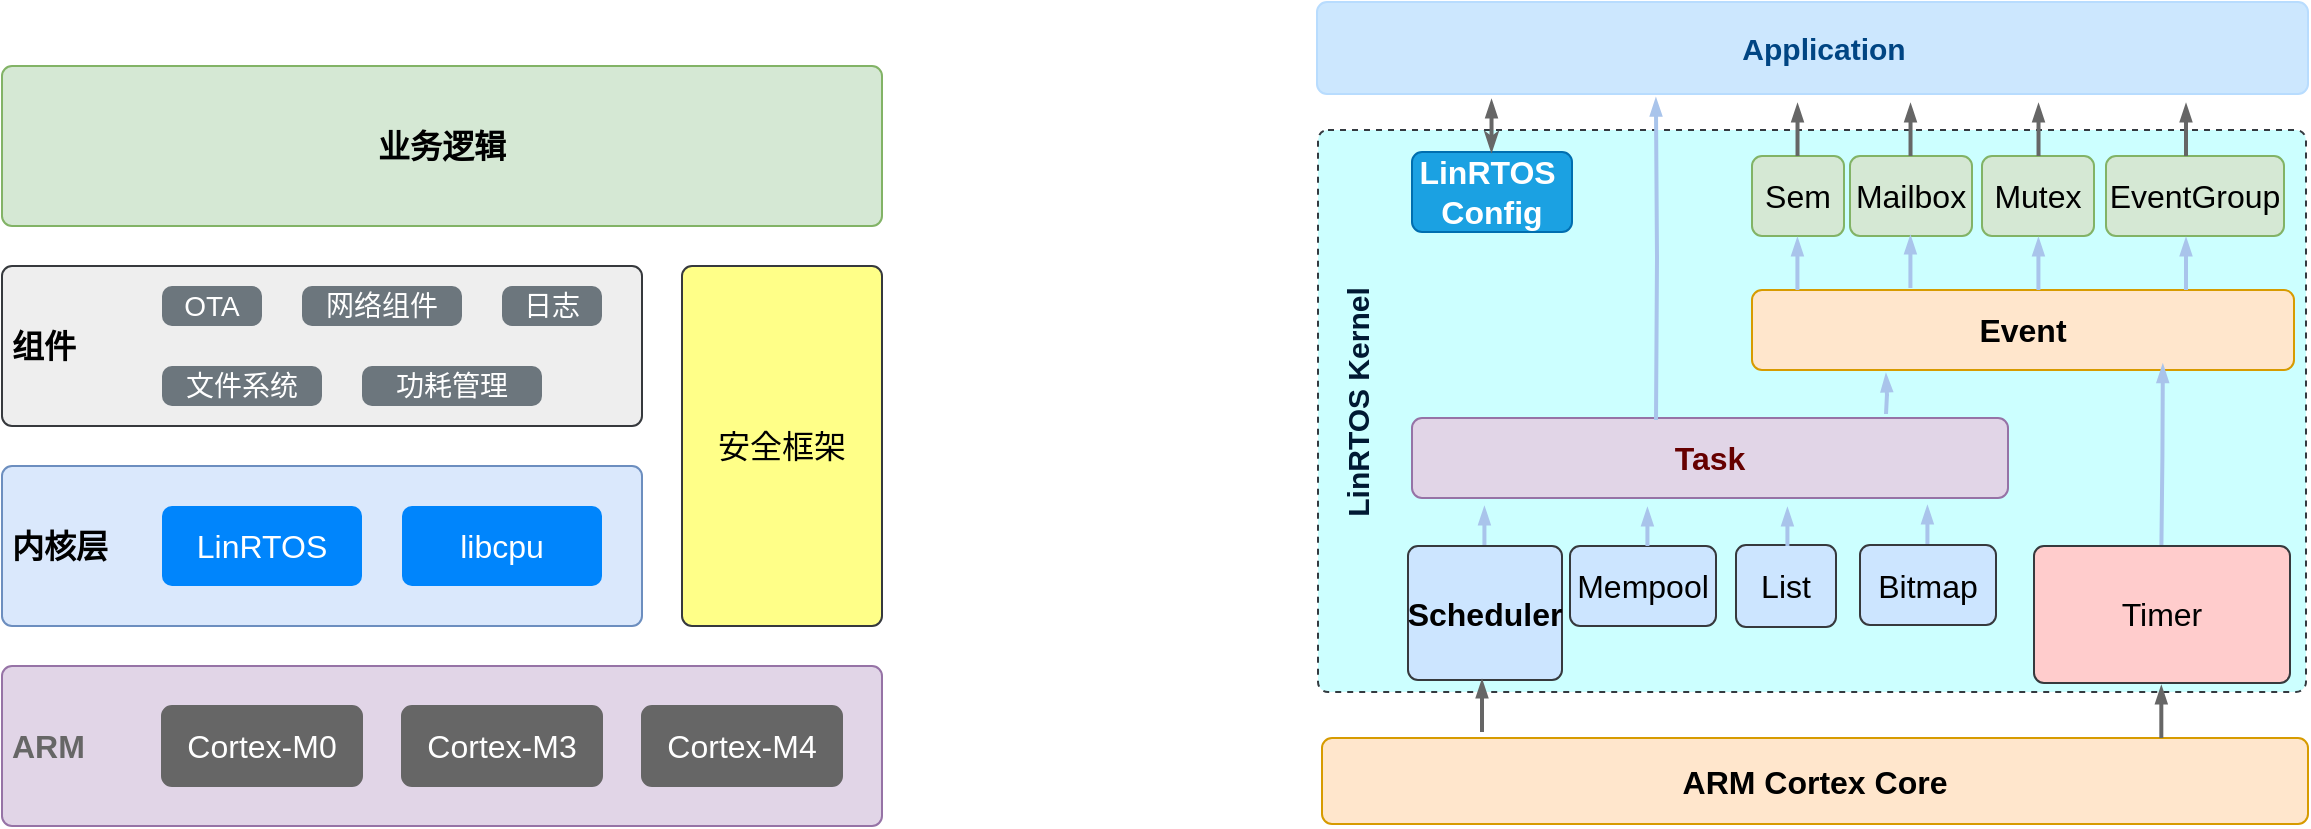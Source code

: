 <mxfile version="16.4.7" type="github">
  <diagram id="jBWRJJ74-NsUcopFF3-W" name="第 1 页">
    <mxGraphModel dx="1422" dy="772" grid="0" gridSize="10" guides="1" tooltips="1" connect="1" arrows="1" fold="1" page="0" pageScale="1" pageWidth="850" pageHeight="1100" math="0" shadow="0">
      <root>
        <mxCell id="0" />
        <mxCell id="1" parent="0" />
        <mxCell id="3vBUMYRX011UeejNerha-43" value="" style="html=1;shadow=0;dashed=1;shape=mxgraph.bootstrap.rrect;rSize=5;strokeColor=#343A40;strokeWidth=1;fillColor=#CCFFFF;fontColor=#343A40;whiteSpace=wrap;align=center;verticalAlign=middle;spacingLeft=0;fontStyle=0;fontSize=16;spacing=5;" vertex="1" parent="1">
          <mxGeometry x="738" y="92" width="494" height="281" as="geometry" />
        </mxCell>
        <mxCell id="3vBUMYRX011UeejNerha-2" value="&lt;b&gt;&lt;font color=&quot;#666666&quot;&gt;ARM&amp;nbsp;&lt;/font&gt;&lt;/b&gt;" style="html=1;shadow=0;dashed=0;shape=mxgraph.bootstrap.rrect;rSize=5;strokeColor=#9673a6;strokeWidth=1;fillColor=#e1d5e7;whiteSpace=wrap;align=left;verticalAlign=middle;spacingLeft=0;fontStyle=0;fontSize=16;spacing=5;" vertex="1" parent="1">
          <mxGeometry x="80" y="360" width="440" height="80" as="geometry" />
        </mxCell>
        <mxCell id="3vBUMYRX011UeejNerha-5" value="Cortex-M3" style="html=1;shadow=0;dashed=0;shape=mxgraph.bootstrap.rrect;rSize=5;strokeColor=#666666;strokeWidth=1;fillColor=#666666;fontColor=#FFFFFF;whiteSpace=wrap;align=center;verticalAlign=middle;spacingLeft=0;fontStyle=0;fontSize=16;spacing=5;" vertex="1" parent="1">
          <mxGeometry x="280" y="380" width="100" height="40" as="geometry" />
        </mxCell>
        <mxCell id="3vBUMYRX011UeejNerha-6" value="Cortex-M4" style="html=1;shadow=0;dashed=0;shape=mxgraph.bootstrap.rrect;rSize=5;strokeColor=#666666;strokeWidth=1;fillColor=#666666;fontColor=#FFFFFF;whiteSpace=wrap;align=center;verticalAlign=middle;spacingLeft=0;fontStyle=0;fontSize=16;spacing=5;" vertex="1" parent="1">
          <mxGeometry x="400" y="380" width="100" height="40" as="geometry" />
        </mxCell>
        <mxCell id="3vBUMYRX011UeejNerha-9" value="Cortex-M0" style="html=1;shadow=0;dashed=0;shape=mxgraph.bootstrap.rrect;rSize=5;strokeColor=#666666;strokeWidth=1;fillColor=#666666;fontColor=#FFFFFF;whiteSpace=wrap;align=center;verticalAlign=middle;spacingLeft=0;fontStyle=0;fontSize=16;spacing=5;" vertex="1" parent="1">
          <mxGeometry x="160" y="380" width="100" height="40" as="geometry" />
        </mxCell>
        <mxCell id="3vBUMYRX011UeejNerha-12" value="&lt;b&gt;内核层&lt;/b&gt;" style="html=1;shadow=0;dashed=0;shape=mxgraph.bootstrap.rrect;rSize=5;strokeColor=#6c8ebf;strokeWidth=1;fillColor=#dae8fc;whiteSpace=wrap;align=left;verticalAlign=middle;spacingLeft=0;fontStyle=0;fontSize=16;spacing=5;" vertex="1" parent="1">
          <mxGeometry x="80" y="260" width="320" height="80" as="geometry" />
        </mxCell>
        <mxCell id="3vBUMYRX011UeejNerha-14" value="LinRTOS" style="html=1;shadow=0;dashed=0;shape=mxgraph.bootstrap.rrect;rSize=5;strokeColor=none;strokeWidth=1;fillColor=#0085FC;fontColor=#FFFFFF;whiteSpace=wrap;align=center;verticalAlign=middle;spacingLeft=0;fontStyle=0;fontSize=16;spacing=5;" vertex="1" parent="1">
          <mxGeometry x="160" y="280" width="100" height="40" as="geometry" />
        </mxCell>
        <mxCell id="3vBUMYRX011UeejNerha-15" value="libcpu" style="html=1;shadow=0;dashed=0;shape=mxgraph.bootstrap.rrect;rSize=5;strokeColor=none;strokeWidth=1;fillColor=#0085FC;fontColor=#FFFFFF;whiteSpace=wrap;align=center;verticalAlign=middle;spacingLeft=0;fontStyle=0;fontSize=16;spacing=5;" vertex="1" parent="1">
          <mxGeometry x="280" y="280" width="100" height="40" as="geometry" />
        </mxCell>
        <mxCell id="3vBUMYRX011UeejNerha-16" value="安全框架" style="html=1;shadow=0;dashed=0;shape=mxgraph.bootstrap.rrect;rSize=5;strokeColor=#36393d;strokeWidth=1;fillColor=#ffff88;whiteSpace=wrap;align=center;verticalAlign=middle;spacingLeft=0;fontStyle=0;fontSize=16;spacing=5;" vertex="1" parent="1">
          <mxGeometry x="420" y="160" width="100" height="180" as="geometry" />
        </mxCell>
        <mxCell id="3vBUMYRX011UeejNerha-18" value="&lt;b&gt;组件&lt;/b&gt;" style="html=1;shadow=0;dashed=0;shape=mxgraph.bootstrap.rrect;rSize=5;strokeColor=#36393d;strokeWidth=1;fillColor=#eeeeee;whiteSpace=wrap;align=left;verticalAlign=middle;spacingLeft=0;fontStyle=0;fontSize=16;spacing=5;" vertex="1" parent="1">
          <mxGeometry x="80" y="160" width="320" height="80" as="geometry" />
        </mxCell>
        <mxCell id="3vBUMYRX011UeejNerha-20" value="OTA" style="html=1;shadow=0;dashed=0;shape=mxgraph.bootstrap.rrect;rSize=5;strokeColor=none;strokeWidth=1;fillColor=#6C767D;fontColor=#FFFFFF;whiteSpace=wrap;align=center;verticalAlign=middle;spacingLeft=0;fontStyle=0;fontSize=14;spacing=5;" vertex="1" parent="1">
          <mxGeometry x="160" y="170" width="50" height="20" as="geometry" />
        </mxCell>
        <mxCell id="3vBUMYRX011UeejNerha-22" value="文件系统" style="html=1;shadow=0;dashed=0;shape=mxgraph.bootstrap.rrect;rSize=5;strokeColor=none;strokeWidth=1;fillColor=#6C767D;fontColor=#FFFFFF;whiteSpace=wrap;align=center;verticalAlign=middle;spacingLeft=0;fontStyle=0;fontSize=14;spacing=5;" vertex="1" parent="1">
          <mxGeometry x="160" y="210" width="80" height="20" as="geometry" />
        </mxCell>
        <mxCell id="3vBUMYRX011UeejNerha-23" value="网络组件" style="html=1;shadow=0;dashed=0;shape=mxgraph.bootstrap.rrect;rSize=5;strokeColor=none;strokeWidth=1;fillColor=#6C767D;fontColor=#FFFFFF;whiteSpace=wrap;align=center;verticalAlign=middle;spacingLeft=0;fontStyle=0;fontSize=14;spacing=5;" vertex="1" parent="1">
          <mxGeometry x="230" y="170" width="80" height="20" as="geometry" />
        </mxCell>
        <mxCell id="3vBUMYRX011UeejNerha-24" value="功耗管理" style="html=1;shadow=0;dashed=0;shape=mxgraph.bootstrap.rrect;rSize=5;strokeColor=none;strokeWidth=1;fillColor=#6C767D;fontColor=#FFFFFF;whiteSpace=wrap;align=center;verticalAlign=middle;spacingLeft=0;fontStyle=0;fontSize=14;spacing=5;" vertex="1" parent="1">
          <mxGeometry x="260" y="210" width="90" height="20" as="geometry" />
        </mxCell>
        <mxCell id="3vBUMYRX011UeejNerha-25" value="&lt;b&gt;业务逻辑&lt;/b&gt;" style="html=1;shadow=0;dashed=0;shape=mxgraph.bootstrap.rrect;rSize=5;strokeColor=#82b366;strokeWidth=1;fillColor=#d5e8d4;whiteSpace=wrap;align=center;verticalAlign=middle;spacingLeft=0;fontStyle=0;fontSize=16;spacing=5;" vertex="1" parent="1">
          <mxGeometry x="80" y="60" width="440" height="80" as="geometry" />
        </mxCell>
        <mxCell id="3vBUMYRX011UeejNerha-26" value="日志" style="html=1;shadow=0;dashed=0;shape=mxgraph.bootstrap.rrect;rSize=5;strokeColor=none;strokeWidth=1;fillColor=#6C767D;fontColor=#FFFFFF;whiteSpace=wrap;align=center;verticalAlign=middle;spacingLeft=0;fontStyle=0;fontSize=14;spacing=5;" vertex="1" parent="1">
          <mxGeometry x="330" y="170" width="50" height="20" as="geometry" />
        </mxCell>
        <mxCell id="3vBUMYRX011UeejNerha-27" value="List" style="html=1;shadow=0;dashed=0;shape=mxgraph.bootstrap.rrect;rSize=5;strokeColor=#36393d;strokeWidth=1;fillColor=#cce5ff;whiteSpace=wrap;align=center;verticalAlign=middle;spacingLeft=0;fontStyle=0;fontSize=16;spacing=5;" vertex="1" parent="1">
          <mxGeometry x="947" y="299.5" width="50" height="41" as="geometry" />
        </mxCell>
        <mxCell id="3vBUMYRX011UeejNerha-28" value="&lt;b&gt;&lt;font color=&quot;#660000&quot;&gt;Task&lt;/font&gt;&lt;/b&gt;" style="html=1;shadow=0;dashed=0;shape=mxgraph.bootstrap.rrect;rSize=5;strokeColor=#9673a6;strokeWidth=1;fillColor=#e1d5e7;whiteSpace=wrap;align=center;verticalAlign=middle;spacingLeft=0;fontStyle=0;fontSize=16;spacing=5;" vertex="1" parent="1">
          <mxGeometry x="785" y="236" width="298" height="40" as="geometry" />
        </mxCell>
        <mxCell id="3vBUMYRX011UeejNerha-29" value="Bitmap" style="html=1;shadow=0;dashed=0;shape=mxgraph.bootstrap.rrect;rSize=5;strokeColor=#36393d;strokeWidth=1;fillColor=#cce5ff;whiteSpace=wrap;align=center;verticalAlign=middle;spacingLeft=0;fontStyle=0;fontSize=16;spacing=5;" vertex="1" parent="1">
          <mxGeometry x="1009" y="299.5" width="68" height="40" as="geometry" />
        </mxCell>
        <mxCell id="3vBUMYRX011UeejNerha-30" value="Timer" style="html=1;shadow=0;dashed=0;shape=mxgraph.bootstrap.rrect;rSize=5;strokeColor=#36393d;strokeWidth=1;fillColor=#ffcccc;whiteSpace=wrap;align=center;verticalAlign=middle;spacingLeft=0;fontStyle=0;fontSize=16;spacing=5;" vertex="1" parent="1">
          <mxGeometry x="1096" y="300" width="128" height="68.5" as="geometry" />
        </mxCell>
        <mxCell id="3vBUMYRX011UeejNerha-32" value="&lt;b&gt;Event&lt;/b&gt;" style="html=1;shadow=0;dashed=0;shape=mxgraph.bootstrap.rrect;rSize=5;strokeColor=#d79b00;strokeWidth=1;fillColor=#ffe6cc;whiteSpace=wrap;align=center;verticalAlign=middle;spacingLeft=0;fontStyle=0;fontSize=16;spacing=5;" vertex="1" parent="1">
          <mxGeometry x="955" y="172" width="271" height="40" as="geometry" />
        </mxCell>
        <mxCell id="3vBUMYRX011UeejNerha-33" value="&lt;b&gt;ARM Cortex Core&lt;/b&gt;" style="html=1;shadow=0;dashed=0;shape=mxgraph.bootstrap.rrect;rSize=5;strokeColor=#d79b00;strokeWidth=1;fillColor=#ffe6cc;whiteSpace=wrap;align=center;verticalAlign=middle;spacingLeft=0;fontStyle=0;fontSize=16;spacing=5;" vertex="1" parent="1">
          <mxGeometry x="740" y="396" width="493" height="43" as="geometry" />
        </mxCell>
        <mxCell id="3vBUMYRX011UeejNerha-34" value="&lt;b&gt;Scheduler&lt;/b&gt;" style="html=1;shadow=0;dashed=0;shape=mxgraph.bootstrap.rrect;rSize=5;strokeColor=#36393d;strokeWidth=1;fillColor=#cce5ff;whiteSpace=wrap;align=center;verticalAlign=middle;spacingLeft=0;fontStyle=0;fontSize=16;spacing=5;" vertex="1" parent="1">
          <mxGeometry x="783" y="300" width="77" height="67" as="geometry" />
        </mxCell>
        <mxCell id="3vBUMYRX011UeejNerha-35" value="Sem" style="html=1;shadow=0;dashed=0;shape=mxgraph.bootstrap.rrect;rSize=5;strokeColor=#82b366;strokeWidth=1;fillColor=#d5e8d4;whiteSpace=wrap;align=center;verticalAlign=middle;spacingLeft=0;fontStyle=0;fontSize=16;spacing=5;" vertex="1" parent="1">
          <mxGeometry x="955" y="105" width="46" height="40" as="geometry" />
        </mxCell>
        <mxCell id="3vBUMYRX011UeejNerha-36" value="Mailbox" style="html=1;shadow=0;dashed=0;shape=mxgraph.bootstrap.rrect;rSize=5;strokeColor=#82b366;strokeWidth=1;fillColor=#d5e8d4;whiteSpace=wrap;align=center;verticalAlign=middle;spacingLeft=0;fontStyle=0;fontSize=16;spacing=5;" vertex="1" parent="1">
          <mxGeometry x="1004" y="105" width="61" height="40" as="geometry" />
        </mxCell>
        <mxCell id="3vBUMYRX011UeejNerha-37" value="Mutex" style="html=1;shadow=0;dashed=0;shape=mxgraph.bootstrap.rrect;rSize=5;strokeColor=#82b366;strokeWidth=1;fillColor=#d5e8d4;whiteSpace=wrap;align=center;verticalAlign=middle;spacingLeft=0;fontStyle=0;fontSize=16;spacing=5;" vertex="1" parent="1">
          <mxGeometry x="1070" y="105" width="56" height="40" as="geometry" />
        </mxCell>
        <mxCell id="3vBUMYRX011UeejNerha-38" value="EventGroup" style="html=1;shadow=0;dashed=0;shape=mxgraph.bootstrap.rrect;rSize=5;strokeColor=#82b366;strokeWidth=1;fillColor=#d5e8d4;whiteSpace=wrap;align=center;verticalAlign=middle;spacingLeft=0;fontStyle=0;fontSize=16;spacing=5;" vertex="1" parent="1">
          <mxGeometry x="1132" y="105" width="89" height="40" as="geometry" />
        </mxCell>
        <mxCell id="3vBUMYRX011UeejNerha-40" value="Mempool" style="html=1;shadow=0;dashed=0;shape=mxgraph.bootstrap.rrect;rSize=5;strokeColor=#36393d;strokeWidth=1;fillColor=#cce5ff;whiteSpace=wrap;align=center;verticalAlign=middle;spacingLeft=0;fontStyle=0;fontSize=16;spacing=5;" vertex="1" parent="1">
          <mxGeometry x="864" y="300" width="73" height="40" as="geometry" />
        </mxCell>
        <mxCell id="3vBUMYRX011UeejNerha-42" value="&lt;b&gt;&lt;font style=&quot;font-size: 15px&quot;&gt;Application&lt;/font&gt;&lt;/b&gt;" style="html=1;shadow=0;dashed=0;shape=mxgraph.bootstrap.rrect;rSize=5;strokeColor=#B8DCFE;strokeWidth=1;fillColor=#CCE7FE;fontColor=#004583;whiteSpace=wrap;align=center;verticalAlign=middle;spacingLeft=10;" vertex="1" parent="1">
          <mxGeometry x="737.5" y="28" width="495.5" height="46" as="geometry" />
        </mxCell>
        <mxCell id="3vBUMYRX011UeejNerha-44" value="&lt;b&gt;LinRTOS&amp;nbsp;&lt;br&gt;Config&lt;/b&gt;" style="html=1;shadow=0;dashed=0;shape=mxgraph.bootstrap.rrect;rSize=5;strokeColor=#006EAF;strokeWidth=1;fillColor=#1ba1e2;fontColor=#ffffff;whiteSpace=wrap;align=center;verticalAlign=middle;spacingLeft=0;fontStyle=0;fontSize=16;spacing=5;" vertex="1" parent="1">
          <mxGeometry x="785" y="103" width="80" height="40" as="geometry" />
        </mxCell>
        <mxCell id="3vBUMYRX011UeejNerha-45" value="&lt;b&gt;&lt;font color=&quot;#001933&quot;&gt;LinRTOS Kernel&lt;/font&gt;&lt;/b&gt;" style="text;html=1;align=center;verticalAlign=middle;resizable=0;points=[];autosize=1;strokeColor=none;fillColor=none;fontSize=15;fontColor=#666666;rotation=-90;" vertex="1" parent="1">
          <mxGeometry x="695" y="218" width="125" height="22" as="geometry" />
        </mxCell>
        <mxCell id="3vBUMYRX011UeejNerha-47" value="" style="edgeStyle=orthogonalEdgeStyle;fontSize=12;html=1;endArrow=blockThin;endFill=1;rounded=0;strokeWidth=2;endSize=4;startSize=4;dashed=0;strokeColor=#666666;fontColor=#001933;" edge="1" parent="1">
          <mxGeometry width="100" relative="1" as="geometry">
            <mxPoint x="1172" y="105" as="sourcePoint" />
            <mxPoint x="1172" y="79" as="targetPoint" />
          </mxGeometry>
        </mxCell>
        <mxCell id="3vBUMYRX011UeejNerha-48" value="" style="edgeStyle=orthogonalEdgeStyle;fontSize=12;html=1;endArrow=blockThin;endFill=1;rounded=0;strokeWidth=2;endSize=4;startSize=4;dashed=0;strokeColor=#666666;fontColor=#001933;startArrow=classicThin;startFill=1;" edge="1" parent="1">
          <mxGeometry width="100" relative="1" as="geometry">
            <mxPoint x="824.76" y="103" as="sourcePoint" />
            <mxPoint x="824.76" y="77" as="targetPoint" />
          </mxGeometry>
        </mxCell>
        <mxCell id="3vBUMYRX011UeejNerha-49" value="" style="edgeStyle=orthogonalEdgeStyle;fontSize=12;html=1;endArrow=blockThin;endFill=1;rounded=0;strokeWidth=2;endSize=4;startSize=4;dashed=0;strokeColor=#666666;fontColor=#001933;" edge="1" parent="1">
          <mxGeometry width="100" relative="1" as="geometry">
            <mxPoint x="977.76" y="105" as="sourcePoint" />
            <mxPoint x="977.76" y="79" as="targetPoint" />
          </mxGeometry>
        </mxCell>
        <mxCell id="3vBUMYRX011UeejNerha-50" value="" style="edgeStyle=orthogonalEdgeStyle;fontSize=12;html=1;endArrow=blockThin;endFill=1;rounded=0;strokeWidth=2;endSize=4;startSize=4;dashed=0;strokeColor=#666666;fontColor=#001933;" edge="1" parent="1">
          <mxGeometry width="100" relative="1" as="geometry">
            <mxPoint x="1098.26" y="105" as="sourcePoint" />
            <mxPoint x="1098.26" y="79" as="targetPoint" />
          </mxGeometry>
        </mxCell>
        <mxCell id="3vBUMYRX011UeejNerha-51" value="" style="edgeStyle=orthogonalEdgeStyle;fontSize=12;html=1;endArrow=blockThin;endFill=1;rounded=0;strokeWidth=2;endSize=4;startSize=4;dashed=0;strokeColor=#666666;fontColor=#001933;" edge="1" parent="1">
          <mxGeometry width="100" relative="1" as="geometry">
            <mxPoint x="1034.26" y="105" as="sourcePoint" />
            <mxPoint x="1034.26" y="79" as="targetPoint" />
          </mxGeometry>
        </mxCell>
        <mxCell id="3vBUMYRX011UeejNerha-56" value="" style="edgeStyle=orthogonalEdgeStyle;fontSize=12;html=1;endArrow=blockThin;endFill=1;rounded=0;strokeWidth=2;endSize=4;startSize=4;dashed=0;strokeColor=#A9C4EB;fontColor=#001933;entryX=0.342;entryY=1.047;entryDx=0;entryDy=0;entryPerimeter=0;" edge="1" parent="1" target="3vBUMYRX011UeejNerha-42">
          <mxGeometry width="100" relative="1" as="geometry">
            <mxPoint x="907" y="237" as="sourcePoint" />
            <mxPoint x="906" y="214" as="targetPoint" />
          </mxGeometry>
        </mxCell>
        <mxCell id="3vBUMYRX011UeejNerha-57" value="" style="edgeStyle=orthogonalEdgeStyle;fontSize=12;html=1;endArrow=blockThin;endFill=1;rounded=0;strokeWidth=2;endSize=4;startSize=4;dashed=0;strokeColor=#A9C4EB;fontColor=#001933;" edge="1" parent="1">
          <mxGeometry width="100" relative="1" as="geometry">
            <mxPoint x="1172" y="172" as="sourcePoint" />
            <mxPoint x="1172" y="146" as="targetPoint" />
          </mxGeometry>
        </mxCell>
        <mxCell id="3vBUMYRX011UeejNerha-58" value="" style="edgeStyle=orthogonalEdgeStyle;fontSize=12;html=1;endArrow=blockThin;endFill=1;rounded=0;strokeWidth=2;endSize=4;startSize=4;dashed=0;strokeColor=#A9C4EB;fontColor=#001933;" edge="1" parent="1">
          <mxGeometry width="100" relative="1" as="geometry">
            <mxPoint x="1098.21" y="172" as="sourcePoint" />
            <mxPoint x="1098.21" y="146" as="targetPoint" />
          </mxGeometry>
        </mxCell>
        <mxCell id="3vBUMYRX011UeejNerha-59" value="" style="edgeStyle=orthogonalEdgeStyle;fontSize=12;html=1;endArrow=blockThin;endFill=1;rounded=0;strokeWidth=2;endSize=4;startSize=4;dashed=0;strokeColor=#A9C4EB;fontColor=#001933;" edge="1" parent="1">
          <mxGeometry width="100" relative="1" as="geometry">
            <mxPoint x="1034.21" y="171" as="sourcePoint" />
            <mxPoint x="1034.21" y="145" as="targetPoint" />
          </mxGeometry>
        </mxCell>
        <mxCell id="3vBUMYRX011UeejNerha-60" value="" style="edgeStyle=orthogonalEdgeStyle;fontSize=12;html=1;endArrow=blockThin;endFill=1;rounded=0;strokeWidth=2;endSize=4;startSize=4;dashed=0;strokeColor=#A9C4EB;fontColor=#001933;" edge="1" parent="1">
          <mxGeometry width="100" relative="1" as="geometry">
            <mxPoint x="977.71" y="172" as="sourcePoint" />
            <mxPoint x="977.71" y="146" as="targetPoint" />
          </mxGeometry>
        </mxCell>
        <mxCell id="3vBUMYRX011UeejNerha-61" value="" style="edgeStyle=orthogonalEdgeStyle;fontSize=12;html=1;endArrow=blockThin;endFill=1;rounded=0;strokeWidth=2;endSize=4;startSize=4;dashed=0;strokeColor=#A9C4EB;fontColor=#001933;" edge="1" parent="1">
          <mxGeometry width="100" relative="1" as="geometry">
            <mxPoint x="1022" y="234" as="sourcePoint" />
            <mxPoint x="1022" y="214" as="targetPoint" />
          </mxGeometry>
        </mxCell>
        <mxCell id="3vBUMYRX011UeejNerha-62" value="" style="edgeStyle=orthogonalEdgeStyle;fontSize=12;html=1;endArrow=blockThin;endFill=1;rounded=0;strokeWidth=2;endSize=4;startSize=4;dashed=0;strokeColor=#A9C4EB;fontColor=#001933;" edge="1" parent="1">
          <mxGeometry width="100" relative="1" as="geometry">
            <mxPoint x="821.21" y="299.5" as="sourcePoint" />
            <mxPoint x="821.21" y="280.5" as="targetPoint" />
          </mxGeometry>
        </mxCell>
        <mxCell id="3vBUMYRX011UeejNerha-63" value="" style="edgeStyle=orthogonalEdgeStyle;fontSize=12;html=1;endArrow=blockThin;endFill=1;rounded=0;strokeWidth=2;endSize=4;startSize=4;dashed=0;strokeColor=#A9C4EB;fontColor=#001933;entryX=0.758;entryY=0.934;entryDx=0;entryDy=0;entryPerimeter=0;" edge="1" parent="1" target="3vBUMYRX011UeejNerha-32">
          <mxGeometry width="100" relative="1" as="geometry">
            <mxPoint x="1159.71" y="299.5" as="sourcePoint" />
            <mxPoint x="1159.71" y="273.5" as="targetPoint" />
          </mxGeometry>
        </mxCell>
        <mxCell id="3vBUMYRX011UeejNerha-64" value="" style="edgeStyle=orthogonalEdgeStyle;fontSize=12;html=1;endArrow=blockThin;endFill=1;rounded=0;strokeWidth=2;endSize=4;startSize=4;dashed=0;strokeColor=#666666;fontColor=#001933;" edge="1" parent="1">
          <mxGeometry width="100" relative="1" as="geometry">
            <mxPoint x="1159.66" y="396" as="sourcePoint" />
            <mxPoint x="1159.66" y="370" as="targetPoint" />
          </mxGeometry>
        </mxCell>
        <mxCell id="3vBUMYRX011UeejNerha-65" value="" style="edgeStyle=orthogonalEdgeStyle;fontSize=12;html=1;endArrow=blockThin;endFill=1;rounded=0;strokeWidth=2;endSize=4;startSize=4;dashed=0;strokeColor=#666666;fontColor=#001933;" edge="1" parent="1">
          <mxGeometry width="100" relative="1" as="geometry">
            <mxPoint x="820" y="393" as="sourcePoint" />
            <mxPoint x="820" y="367" as="targetPoint" />
          </mxGeometry>
        </mxCell>
        <mxCell id="3vBUMYRX011UeejNerha-67" value="" style="edgeStyle=orthogonalEdgeStyle;fontSize=12;html=1;endArrow=blockThin;endFill=1;rounded=0;strokeWidth=2;endSize=4;startSize=4;dashed=0;strokeColor=#A9C4EB;fontColor=#001933;" edge="1" parent="1">
          <mxGeometry width="100" relative="1" as="geometry">
            <mxPoint x="902.71" y="300" as="sourcePoint" />
            <mxPoint x="902.71" y="281" as="targetPoint" />
          </mxGeometry>
        </mxCell>
        <mxCell id="3vBUMYRX011UeejNerha-68" value="" style="edgeStyle=orthogonalEdgeStyle;fontSize=12;html=1;endArrow=blockThin;endFill=1;rounded=0;strokeWidth=2;endSize=4;startSize=4;dashed=0;strokeColor=#A9C4EB;fontColor=#001933;" edge="1" parent="1">
          <mxGeometry width="100" relative="1" as="geometry">
            <mxPoint x="972.71" y="300" as="sourcePoint" />
            <mxPoint x="972.71" y="281" as="targetPoint" />
          </mxGeometry>
        </mxCell>
        <mxCell id="3vBUMYRX011UeejNerha-69" value="" style="edgeStyle=orthogonalEdgeStyle;fontSize=12;html=1;endArrow=blockThin;endFill=1;rounded=0;strokeWidth=2;endSize=4;startSize=4;dashed=0;strokeColor=#A9C4EB;fontColor=#001933;" edge="1" parent="1">
          <mxGeometry width="100" relative="1" as="geometry">
            <mxPoint x="1042.71" y="299" as="sourcePoint" />
            <mxPoint x="1042.71" y="280" as="targetPoint" />
          </mxGeometry>
        </mxCell>
      </root>
    </mxGraphModel>
  </diagram>
</mxfile>

